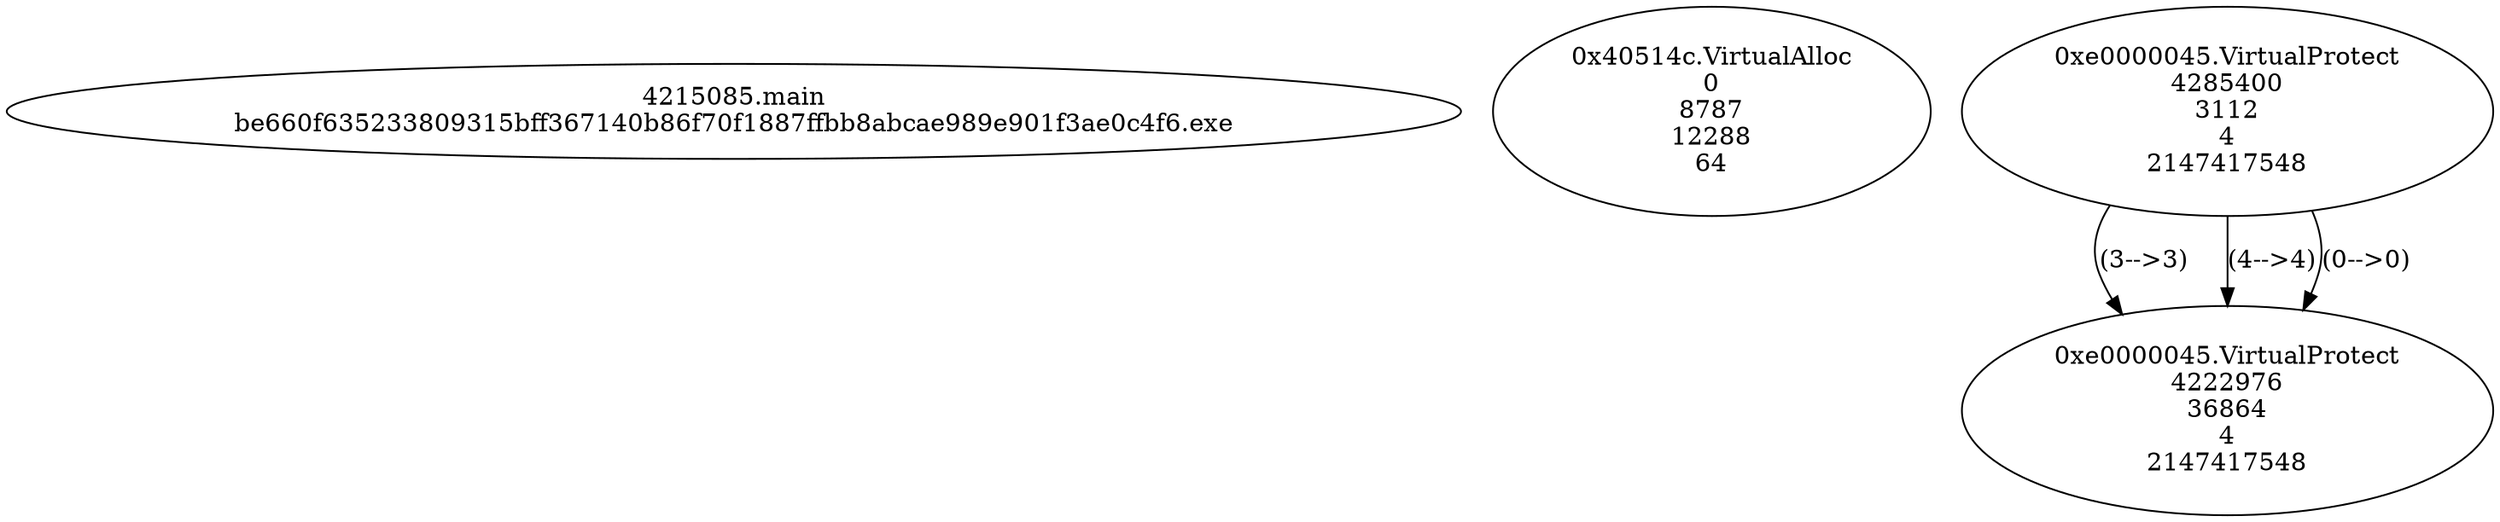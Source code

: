 // Global SCDG with merge call
digraph {
	0 [label="4215085.main
be660f635233809315bff367140b86f70f1887ffbb8abcae989e901f3ae0c4f6.exe"]
	1 [label="0x40514c.VirtualAlloc
0
8787
12288
64"]
	2 [label="0xe0000045.VirtualProtect
4285400
3112
4
2147417548"]
	3 [label="0xe0000045.VirtualProtect
4222976
36864
4
2147417548"]
	2 -> 3 [label="(3-->3)"]
	2 -> 3 [label="(4-->4)"]
	2 -> 3 [label="(0-->0)"]
}
